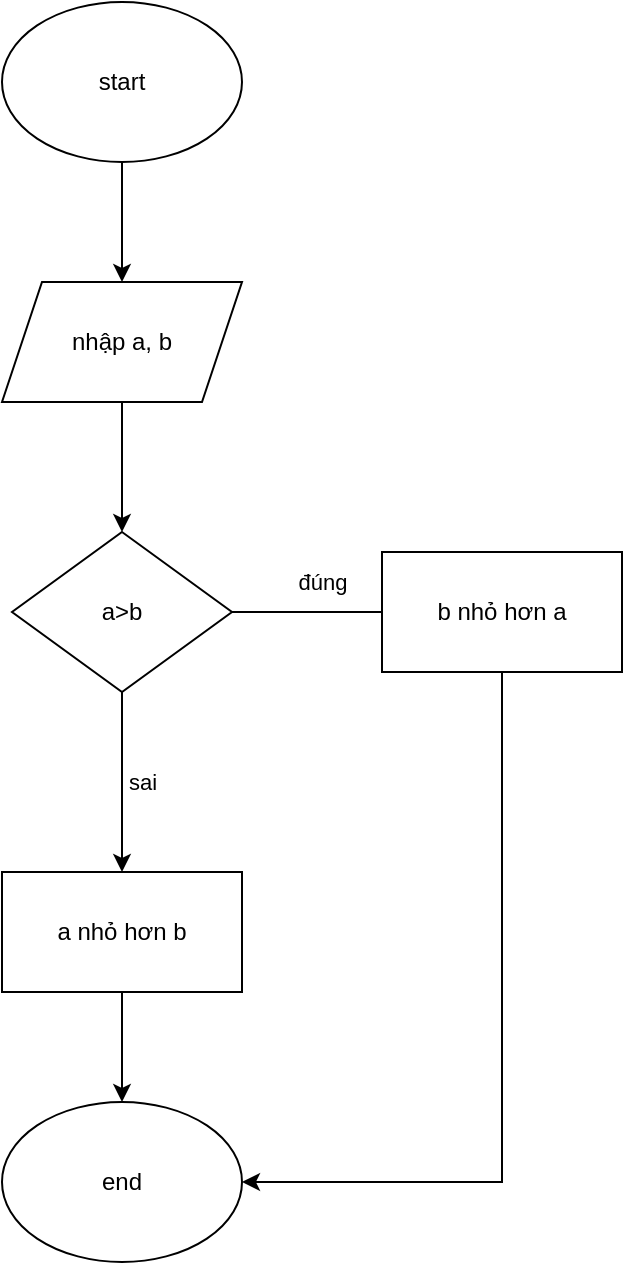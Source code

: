 <mxfile version="24.8.6">
  <diagram id="C5RBs43oDa-KdzZeNtuy" name="Page-1">
    <mxGraphModel dx="654" dy="602" grid="1" gridSize="10" guides="1" tooltips="1" connect="1" arrows="1" fold="1" page="1" pageScale="1" pageWidth="827" pageHeight="1169" math="0" shadow="0">
      <root>
        <mxCell id="WIyWlLk6GJQsqaUBKTNV-0" />
        <mxCell id="WIyWlLk6GJQsqaUBKTNV-1" parent="WIyWlLk6GJQsqaUBKTNV-0" />
        <mxCell id="xzBlz0R24R1eumAhrMS6-5" value="" style="edgeStyle=orthogonalEdgeStyle;rounded=0;orthogonalLoop=1;jettySize=auto;html=1;" edge="1" parent="WIyWlLk6GJQsqaUBKTNV-1" source="xzBlz0R24R1eumAhrMS6-0" target="xzBlz0R24R1eumAhrMS6-4">
          <mxGeometry relative="1" as="geometry" />
        </mxCell>
        <mxCell id="xzBlz0R24R1eumAhrMS6-0" value="start" style="ellipse;whiteSpace=wrap;html=1;" vertex="1" parent="WIyWlLk6GJQsqaUBKTNV-1">
          <mxGeometry x="350" y="280" width="120" height="80" as="geometry" />
        </mxCell>
        <mxCell id="xzBlz0R24R1eumAhrMS6-7" value="" style="edgeStyle=orthogonalEdgeStyle;rounded=0;orthogonalLoop=1;jettySize=auto;html=1;" edge="1" parent="WIyWlLk6GJQsqaUBKTNV-1" source="xzBlz0R24R1eumAhrMS6-4" target="xzBlz0R24R1eumAhrMS6-6">
          <mxGeometry relative="1" as="geometry" />
        </mxCell>
        <mxCell id="xzBlz0R24R1eumAhrMS6-4" value="nhập a, b" style="shape=parallelogram;perimeter=parallelogramPerimeter;whiteSpace=wrap;html=1;fixedSize=1;" vertex="1" parent="WIyWlLk6GJQsqaUBKTNV-1">
          <mxGeometry x="350" y="420" width="120" height="60" as="geometry" />
        </mxCell>
        <mxCell id="xzBlz0R24R1eumAhrMS6-9" value="đúng" style="edgeStyle=orthogonalEdgeStyle;rounded=0;orthogonalLoop=1;jettySize=auto;html=1;" edge="1" parent="WIyWlLk6GJQsqaUBKTNV-1">
          <mxGeometry x="0.059" y="15" relative="1" as="geometry">
            <mxPoint x="465" y="585" as="sourcePoint" />
            <mxPoint x="550" y="585" as="targetPoint" />
            <mxPoint as="offset" />
          </mxGeometry>
        </mxCell>
        <mxCell id="xzBlz0R24R1eumAhrMS6-11" value="sai" style="edgeStyle=orthogonalEdgeStyle;rounded=0;orthogonalLoop=1;jettySize=auto;html=1;" edge="1" parent="WIyWlLk6GJQsqaUBKTNV-1" source="xzBlz0R24R1eumAhrMS6-6" target="xzBlz0R24R1eumAhrMS6-10">
          <mxGeometry y="10" relative="1" as="geometry">
            <mxPoint as="offset" />
          </mxGeometry>
        </mxCell>
        <mxCell id="xzBlz0R24R1eumAhrMS6-6" value="a&amp;gt;b" style="rhombus;whiteSpace=wrap;html=1;" vertex="1" parent="WIyWlLk6GJQsqaUBKTNV-1">
          <mxGeometry x="355" y="545" width="110" height="80" as="geometry" />
        </mxCell>
        <mxCell id="xzBlz0R24R1eumAhrMS6-17" style="edgeStyle=orthogonalEdgeStyle;rounded=0;orthogonalLoop=1;jettySize=auto;html=1;exitX=0.5;exitY=1;exitDx=0;exitDy=0;entryX=1;entryY=0.5;entryDx=0;entryDy=0;" edge="1" parent="WIyWlLk6GJQsqaUBKTNV-1" source="xzBlz0R24R1eumAhrMS6-8" target="xzBlz0R24R1eumAhrMS6-15">
          <mxGeometry relative="1" as="geometry" />
        </mxCell>
        <mxCell id="xzBlz0R24R1eumAhrMS6-8" value="b nhỏ hơn a" style="shape=parallelogram;perimeter=parallelogramPerimeter;whiteSpace=wrap;html=1;fixedSize=1;size=0;" vertex="1" parent="WIyWlLk6GJQsqaUBKTNV-1">
          <mxGeometry x="540" y="555" width="120" height="60" as="geometry" />
        </mxCell>
        <mxCell id="xzBlz0R24R1eumAhrMS6-16" style="edgeStyle=orthogonalEdgeStyle;rounded=0;orthogonalLoop=1;jettySize=auto;html=1;exitX=0.5;exitY=1;exitDx=0;exitDy=0;entryX=0.5;entryY=0;entryDx=0;entryDy=0;" edge="1" parent="WIyWlLk6GJQsqaUBKTNV-1" source="xzBlz0R24R1eumAhrMS6-10" target="xzBlz0R24R1eumAhrMS6-15">
          <mxGeometry relative="1" as="geometry" />
        </mxCell>
        <mxCell id="xzBlz0R24R1eumAhrMS6-10" value="a nhỏ hơn b" style="shape=parallelogram;perimeter=parallelogramPerimeter;whiteSpace=wrap;html=1;fixedSize=1;size=0;" vertex="1" parent="WIyWlLk6GJQsqaUBKTNV-1">
          <mxGeometry x="350" y="715" width="120" height="60" as="geometry" />
        </mxCell>
        <mxCell id="xzBlz0R24R1eumAhrMS6-15" value="end" style="ellipse;whiteSpace=wrap;html=1;" vertex="1" parent="WIyWlLk6GJQsqaUBKTNV-1">
          <mxGeometry x="350" y="830" width="120" height="80" as="geometry" />
        </mxCell>
      </root>
    </mxGraphModel>
  </diagram>
</mxfile>
